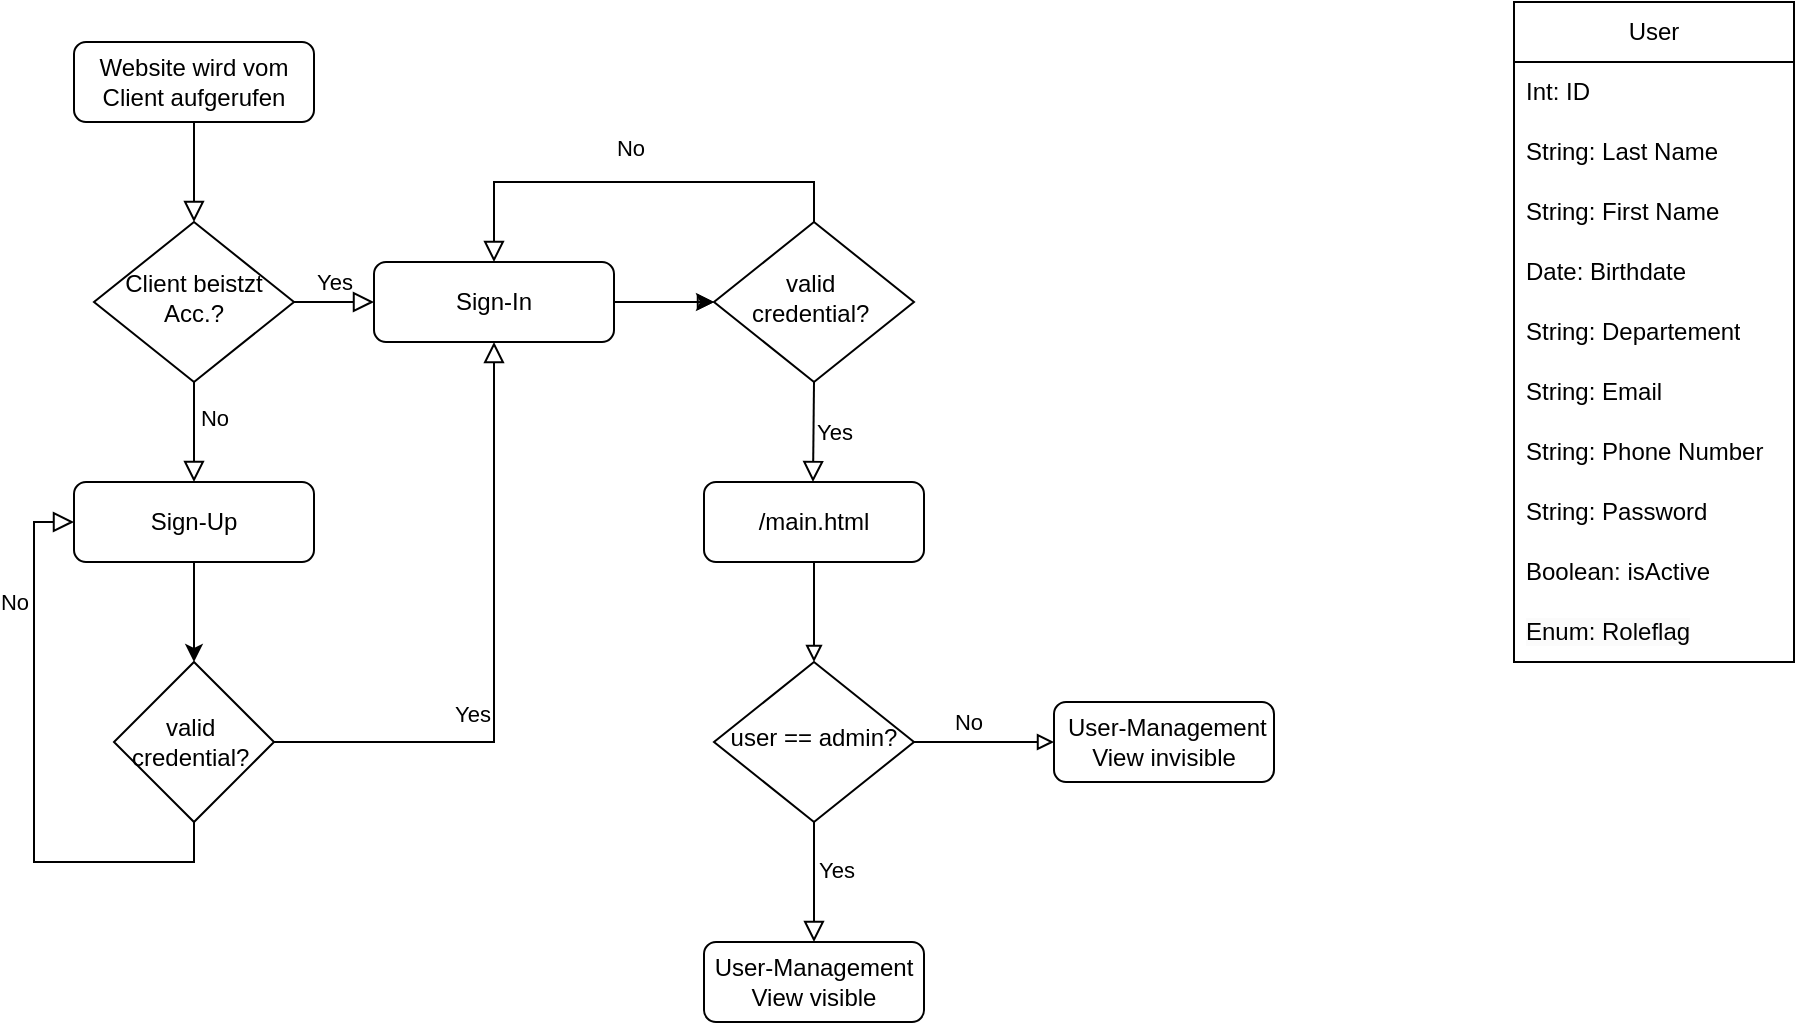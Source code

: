 <mxfile version="24.2.5" type="github">
  <diagram id="C5RBs43oDa-KdzZeNtuy" name="Page-1">
    <mxGraphModel dx="719" dy="534" grid="1" gridSize="10" guides="1" tooltips="1" connect="1" arrows="1" fold="1" page="1" pageScale="1" pageWidth="827" pageHeight="1169" math="0" shadow="0">
      <root>
        <mxCell id="WIyWlLk6GJQsqaUBKTNV-0" />
        <mxCell id="WIyWlLk6GJQsqaUBKTNV-1" parent="WIyWlLk6GJQsqaUBKTNV-0" />
        <mxCell id="WIyWlLk6GJQsqaUBKTNV-2" value="" style="rounded=0;html=1;jettySize=auto;orthogonalLoop=1;fontSize=11;endArrow=block;endFill=0;endSize=8;strokeWidth=1;shadow=0;labelBackgroundColor=none;edgeStyle=orthogonalEdgeStyle;" parent="WIyWlLk6GJQsqaUBKTNV-1" source="WIyWlLk6GJQsqaUBKTNV-3" target="WIyWlLk6GJQsqaUBKTNV-6" edge="1">
          <mxGeometry relative="1" as="geometry" />
        </mxCell>
        <mxCell id="WIyWlLk6GJQsqaUBKTNV-3" value="Website wird vom Client aufgerufen" style="rounded=1;whiteSpace=wrap;html=1;fontSize=12;glass=0;strokeWidth=1;shadow=0;" parent="WIyWlLk6GJQsqaUBKTNV-1" vertex="1">
          <mxGeometry x="160" y="80" width="120" height="40" as="geometry" />
        </mxCell>
        <mxCell id="WIyWlLk6GJQsqaUBKTNV-5" value="Yes" style="edgeStyle=orthogonalEdgeStyle;rounded=0;html=1;jettySize=auto;orthogonalLoop=1;fontSize=11;endArrow=block;endFill=0;endSize=8;strokeWidth=1;shadow=0;labelBackgroundColor=none;entryX=0;entryY=0.5;entryDx=0;entryDy=0;" parent="WIyWlLk6GJQsqaUBKTNV-1" source="WIyWlLk6GJQsqaUBKTNV-6" target="cAYfBV5EaYm6ZLG0jYDU-0" edge="1">
          <mxGeometry y="10" relative="1" as="geometry">
            <mxPoint as="offset" />
            <mxPoint x="310" y="210" as="targetPoint" />
          </mxGeometry>
        </mxCell>
        <mxCell id="WIyWlLk6GJQsqaUBKTNV-6" value="Client beistzt Acc.?" style="rhombus;whiteSpace=wrap;html=1;shadow=0;fontFamily=Helvetica;fontSize=12;align=center;strokeWidth=1;spacing=6;spacingTop=-4;" parent="WIyWlLk6GJQsqaUBKTNV-1" vertex="1">
          <mxGeometry x="170" y="170" width="100" height="80" as="geometry" />
        </mxCell>
        <mxCell id="96Z2AJIiAuFUWzmOpBi9-27" value="" style="edgeStyle=orthogonalEdgeStyle;rounded=0;orthogonalLoop=1;jettySize=auto;html=1;entryX=0.5;entryY=0;entryDx=0;entryDy=0;" parent="WIyWlLk6GJQsqaUBKTNV-1" source="96Z2AJIiAuFUWzmOpBi9-2" target="96Z2AJIiAuFUWzmOpBi9-29" edge="1">
          <mxGeometry relative="1" as="geometry">
            <mxPoint x="220" y="400" as="targetPoint" />
          </mxGeometry>
        </mxCell>
        <mxCell id="96Z2AJIiAuFUWzmOpBi9-2" value="Sign-Up" style="rounded=1;whiteSpace=wrap;html=1;fontSize=12;glass=0;strokeWidth=1;shadow=0;" parent="WIyWlLk6GJQsqaUBKTNV-1" vertex="1">
          <mxGeometry x="160" y="300" width="120" height="40" as="geometry" />
        </mxCell>
        <mxCell id="96Z2AJIiAuFUWzmOpBi9-5" value="No&lt;div&gt;&lt;br&gt;&lt;/div&gt;" style="edgeStyle=orthogonalEdgeStyle;rounded=0;html=1;jettySize=auto;orthogonalLoop=1;fontSize=11;endArrow=block;endFill=0;endSize=8;strokeWidth=1;shadow=0;labelBackgroundColor=none;exitX=0.5;exitY=1;exitDx=0;exitDy=0;entryX=0.5;entryY=0;entryDx=0;entryDy=0;" parent="WIyWlLk6GJQsqaUBKTNV-1" source="WIyWlLk6GJQsqaUBKTNV-6" target="96Z2AJIiAuFUWzmOpBi9-2" edge="1">
          <mxGeometry y="10" relative="1" as="geometry">
            <mxPoint as="offset" />
            <mxPoint x="280" y="340" as="sourcePoint" />
            <mxPoint x="330" y="340" as="targetPoint" />
          </mxGeometry>
        </mxCell>
        <mxCell id="96Z2AJIiAuFUWzmOpBi9-10" value="valid&amp;nbsp;&lt;div&gt;credential?&lt;span style=&quot;background-color: initial;&quot;&gt;&amp;nbsp;&lt;/span&gt;&lt;/div&gt;" style="rhombus;whiteSpace=wrap;html=1;shadow=0;fontFamily=Helvetica;fontSize=12;align=center;strokeWidth=1;spacing=6;spacingTop=-4;" parent="WIyWlLk6GJQsqaUBKTNV-1" vertex="1">
          <mxGeometry x="480" y="170" width="100" height="80" as="geometry" />
        </mxCell>
        <mxCell id="96Z2AJIiAuFUWzmOpBi9-11" value="" style="endArrow=block;html=1;rounded=0;endFill=0;exitX=1;exitY=0.5;exitDx=0;exitDy=0;entryX=0;entryY=0.5;entryDx=0;entryDy=0;" parent="WIyWlLk6GJQsqaUBKTNV-1" target="96Z2AJIiAuFUWzmOpBi9-10" edge="1">
          <mxGeometry width="50" height="50" relative="1" as="geometry">
            <mxPoint x="430" y="210" as="sourcePoint" />
            <mxPoint x="480" y="210" as="targetPoint" />
          </mxGeometry>
        </mxCell>
        <mxCell id="96Z2AJIiAuFUWzmOpBi9-12" value="No&lt;div&gt;&lt;br&gt;&lt;/div&gt;" style="edgeStyle=orthogonalEdgeStyle;rounded=0;html=1;jettySize=auto;orthogonalLoop=1;fontSize=11;endArrow=block;endFill=0;endSize=8;strokeWidth=1;shadow=0;labelBackgroundColor=none;exitX=0.5;exitY=0;exitDx=0;exitDy=0;entryX=0.5;entryY=0;entryDx=0;entryDy=0;" parent="WIyWlLk6GJQsqaUBKTNV-1" source="96Z2AJIiAuFUWzmOpBi9-10" target="cAYfBV5EaYm6ZLG0jYDU-0" edge="1">
          <mxGeometry x="0.023" y="-10" relative="1" as="geometry">
            <mxPoint as="offset" />
            <mxPoint x="470" y="100" as="sourcePoint" />
            <mxPoint x="360" y="180" as="targetPoint" />
          </mxGeometry>
        </mxCell>
        <mxCell id="96Z2AJIiAuFUWzmOpBi9-15" value="Yes" style="edgeStyle=orthogonalEdgeStyle;rounded=0;html=1;jettySize=auto;orthogonalLoop=1;fontSize=11;endArrow=block;endFill=0;endSize=8;strokeWidth=1;shadow=0;labelBackgroundColor=none;exitX=0.5;exitY=1;exitDx=0;exitDy=0;entryX=0.5;entryY=0;entryDx=0;entryDy=0;" parent="WIyWlLk6GJQsqaUBKTNV-1" source="96Z2AJIiAuFUWzmOpBi9-10" edge="1">
          <mxGeometry y="10" relative="1" as="geometry">
            <mxPoint as="offset" />
            <mxPoint x="529.5" y="250" as="sourcePoint" />
            <mxPoint x="529.5" y="300" as="targetPoint" />
          </mxGeometry>
        </mxCell>
        <mxCell id="96Z2AJIiAuFUWzmOpBi9-22" style="edgeStyle=orthogonalEdgeStyle;rounded=0;orthogonalLoop=1;jettySize=auto;html=1;endArrow=block;endFill=0;entryX=0.5;entryY=0;entryDx=0;entryDy=0;exitX=0.5;exitY=1;exitDx=0;exitDy=0;" parent="WIyWlLk6GJQsqaUBKTNV-1" source="96Z2AJIiAuFUWzmOpBi9-16" target="96Z2AJIiAuFUWzmOpBi9-17" edge="1">
          <mxGeometry relative="1" as="geometry">
            <mxPoint x="530" y="390" as="targetPoint" />
          </mxGeometry>
        </mxCell>
        <mxCell id="96Z2AJIiAuFUWzmOpBi9-16" value="/main.html" style="rounded=1;whiteSpace=wrap;html=1;fontSize=12;glass=0;strokeWidth=1;shadow=0;" parent="WIyWlLk6GJQsqaUBKTNV-1" vertex="1">
          <mxGeometry x="475" y="300" width="110" height="40" as="geometry" />
        </mxCell>
        <mxCell id="96Z2AJIiAuFUWzmOpBi9-17" value="&lt;div&gt;&lt;br&gt;&lt;/div&gt;user == admin?&lt;div&gt;&lt;br&gt;&lt;/div&gt;" style="rhombus;whiteSpace=wrap;html=1;shadow=0;fontFamily=Helvetica;fontSize=12;align=center;strokeWidth=1;spacing=6;spacingTop=-4;" parent="WIyWlLk6GJQsqaUBKTNV-1" vertex="1">
          <mxGeometry x="480" y="390" width="100" height="80" as="geometry" />
        </mxCell>
        <mxCell id="96Z2AJIiAuFUWzmOpBi9-19" value="Yes" style="edgeStyle=orthogonalEdgeStyle;rounded=0;html=1;jettySize=auto;orthogonalLoop=1;fontSize=11;endArrow=block;endFill=0;endSize=8;strokeWidth=1;shadow=0;labelBackgroundColor=none;exitX=0.5;exitY=1;exitDx=0;exitDy=0;entryX=0.5;entryY=0;entryDx=0;entryDy=0;" parent="WIyWlLk6GJQsqaUBKTNV-1" source="96Z2AJIiAuFUWzmOpBi9-17" target="96Z2AJIiAuFUWzmOpBi9-24" edge="1">
          <mxGeometry x="-0.2" y="11" relative="1" as="geometry">
            <mxPoint as="offset" />
            <mxPoint x="479" y="530" as="sourcePoint" />
            <mxPoint x="535" y="540" as="targetPoint" />
          </mxGeometry>
        </mxCell>
        <mxCell id="96Z2AJIiAuFUWzmOpBi9-23" value="&amp;nbsp;User-Management View invisible" style="rounded=1;whiteSpace=wrap;html=1;fontSize=12;glass=0;strokeWidth=1;shadow=0;" parent="WIyWlLk6GJQsqaUBKTNV-1" vertex="1">
          <mxGeometry x="650" y="410" width="110" height="40" as="geometry" />
        </mxCell>
        <mxCell id="96Z2AJIiAuFUWzmOpBi9-24" value="User-Management View visible" style="rounded=1;whiteSpace=wrap;html=1;fontSize=12;glass=0;strokeWidth=1;shadow=0;" parent="WIyWlLk6GJQsqaUBKTNV-1" vertex="1">
          <mxGeometry x="475" y="530" width="110" height="40" as="geometry" />
        </mxCell>
        <mxCell id="96Z2AJIiAuFUWzmOpBi9-25" value="No" style="edgeStyle=orthogonalEdgeStyle;rounded=0;orthogonalLoop=1;jettySize=auto;html=1;endArrow=block;endFill=0;entryX=0;entryY=0.5;entryDx=0;entryDy=0;exitX=1;exitY=0.5;exitDx=0;exitDy=0;" parent="WIyWlLk6GJQsqaUBKTNV-1" source="96Z2AJIiAuFUWzmOpBi9-17" target="96Z2AJIiAuFUWzmOpBi9-23" edge="1">
          <mxGeometry x="-0.231" y="10" relative="1" as="geometry">
            <mxPoint x="590" y="430" as="sourcePoint" />
            <mxPoint x="630" y="420" as="targetPoint" />
            <mxPoint as="offset" />
          </mxGeometry>
        </mxCell>
        <mxCell id="96Z2AJIiAuFUWzmOpBi9-29" value="valid&amp;nbsp;&lt;div&gt;credential?&amp;nbsp;&lt;/div&gt;" style="rhombus;whiteSpace=wrap;html=1;" parent="WIyWlLk6GJQsqaUBKTNV-1" vertex="1">
          <mxGeometry x="180" y="390" width="80" height="80" as="geometry" />
        </mxCell>
        <mxCell id="96Z2AJIiAuFUWzmOpBi9-30" value="No" style="edgeStyle=orthogonalEdgeStyle;rounded=0;html=1;jettySize=auto;orthogonalLoop=1;fontSize=11;endArrow=block;endFill=0;endSize=8;strokeWidth=1;shadow=0;labelBackgroundColor=none;exitX=0.5;exitY=1;exitDx=0;exitDy=0;entryX=0;entryY=0.5;entryDx=0;entryDy=0;" parent="WIyWlLk6GJQsqaUBKTNV-1" source="96Z2AJIiAuFUWzmOpBi9-29" target="96Z2AJIiAuFUWzmOpBi9-2" edge="1">
          <mxGeometry x="0.586" y="10" relative="1" as="geometry">
            <mxPoint as="offset" />
            <mxPoint x="219.5" y="480" as="sourcePoint" />
            <mxPoint x="220" y="520" as="targetPoint" />
          </mxGeometry>
        </mxCell>
        <mxCell id="96Z2AJIiAuFUWzmOpBi9-31" value="Yes" style="edgeStyle=orthogonalEdgeStyle;rounded=0;html=1;jettySize=auto;orthogonalLoop=1;fontSize=11;endArrow=block;endFill=0;endSize=8;strokeWidth=1;shadow=0;labelBackgroundColor=none;exitX=1;exitY=0.5;exitDx=0;exitDy=0;entryX=0.5;entryY=1;entryDx=0;entryDy=0;" parent="WIyWlLk6GJQsqaUBKTNV-1" source="96Z2AJIiAuFUWzmOpBi9-29" target="cAYfBV5EaYm6ZLG0jYDU-0" edge="1">
          <mxGeometry x="-0.2" y="11" relative="1" as="geometry">
            <mxPoint as="offset" />
            <mxPoint x="320" y="430" as="sourcePoint" />
            <mxPoint x="370" y="240" as="targetPoint" />
          </mxGeometry>
        </mxCell>
        <mxCell id="96Z2AJIiAuFUWzmOpBi9-32" value="User" style="swimlane;fontStyle=0;childLayout=stackLayout;horizontal=1;startSize=30;horizontalStack=0;resizeParent=1;resizeParentMax=0;resizeLast=0;collapsible=1;marginBottom=0;whiteSpace=wrap;html=1;" parent="WIyWlLk6GJQsqaUBKTNV-1" vertex="1">
          <mxGeometry x="880" y="60" width="140" height="330" as="geometry">
            <mxRectangle x="880" y="60" width="70" height="30" as="alternateBounds" />
          </mxGeometry>
        </mxCell>
        <mxCell id="96Z2AJIiAuFUWzmOpBi9-45" value="Int: ID" style="text;strokeColor=none;fillColor=none;align=left;verticalAlign=middle;spacingLeft=4;spacingRight=4;overflow=hidden;points=[[0,0.5],[1,0.5]];portConstraint=eastwest;rotatable=0;whiteSpace=wrap;html=1;" parent="96Z2AJIiAuFUWzmOpBi9-32" vertex="1">
          <mxGeometry y="30" width="140" height="30" as="geometry" />
        </mxCell>
        <mxCell id="96Z2AJIiAuFUWzmOpBi9-33" value="String: Last Name" style="text;strokeColor=none;fillColor=none;align=left;verticalAlign=middle;spacingLeft=4;spacingRight=4;overflow=hidden;points=[[0,0.5],[1,0.5]];portConstraint=eastwest;rotatable=0;whiteSpace=wrap;html=1;" parent="96Z2AJIiAuFUWzmOpBi9-32" vertex="1">
          <mxGeometry y="60" width="140" height="30" as="geometry" />
        </mxCell>
        <mxCell id="96Z2AJIiAuFUWzmOpBi9-34" value="String: First Name" style="text;strokeColor=none;fillColor=none;align=left;verticalAlign=middle;spacingLeft=4;spacingRight=4;overflow=hidden;points=[[0,0.5],[1,0.5]];portConstraint=eastwest;rotatable=0;whiteSpace=wrap;html=1;" parent="96Z2AJIiAuFUWzmOpBi9-32" vertex="1">
          <mxGeometry y="90" width="140" height="30" as="geometry" />
        </mxCell>
        <mxCell id="96Z2AJIiAuFUWzmOpBi9-35" value="Date: Birthdate" style="text;strokeColor=none;fillColor=none;align=left;verticalAlign=middle;spacingLeft=4;spacingRight=4;overflow=hidden;points=[[0,0.5],[1,0.5]];portConstraint=eastwest;rotatable=0;whiteSpace=wrap;html=1;" parent="96Z2AJIiAuFUWzmOpBi9-32" vertex="1">
          <mxGeometry y="120" width="140" height="30" as="geometry" />
        </mxCell>
        <mxCell id="96Z2AJIiAuFUWzmOpBi9-36" value="String: Departement" style="text;strokeColor=none;fillColor=none;align=left;verticalAlign=middle;spacingLeft=4;spacingRight=4;overflow=hidden;points=[[0,0.5],[1,0.5]];portConstraint=eastwest;rotatable=0;whiteSpace=wrap;html=1;" parent="96Z2AJIiAuFUWzmOpBi9-32" vertex="1">
          <mxGeometry y="150" width="140" height="30" as="geometry" />
        </mxCell>
        <mxCell id="96Z2AJIiAuFUWzmOpBi9-39" value="String: Email" style="text;strokeColor=none;fillColor=none;align=left;verticalAlign=middle;spacingLeft=4;spacingRight=4;overflow=hidden;points=[[0,0.5],[1,0.5]];portConstraint=eastwest;rotatable=0;whiteSpace=wrap;html=1;" parent="96Z2AJIiAuFUWzmOpBi9-32" vertex="1">
          <mxGeometry y="180" width="140" height="30" as="geometry" />
        </mxCell>
        <mxCell id="96Z2AJIiAuFUWzmOpBi9-40" value="String: Phone Number" style="text;strokeColor=none;fillColor=none;align=left;verticalAlign=middle;spacingLeft=4;spacingRight=4;overflow=hidden;points=[[0,0.5],[1,0.5]];portConstraint=eastwest;rotatable=0;whiteSpace=wrap;html=1;" parent="96Z2AJIiAuFUWzmOpBi9-32" vertex="1">
          <mxGeometry y="210" width="140" height="30" as="geometry" />
        </mxCell>
        <mxCell id="96Z2AJIiAuFUWzmOpBi9-41" value="String: Password" style="text;strokeColor=none;fillColor=none;align=left;verticalAlign=middle;spacingLeft=4;spacingRight=4;overflow=hidden;points=[[0,0.5],[1,0.5]];portConstraint=eastwest;rotatable=0;whiteSpace=wrap;html=1;" parent="96Z2AJIiAuFUWzmOpBi9-32" vertex="1">
          <mxGeometry y="240" width="140" height="30" as="geometry" />
        </mxCell>
        <mxCell id="96Z2AJIiAuFUWzmOpBi9-42" value="Boolean: isActive" style="text;strokeColor=none;fillColor=none;align=left;verticalAlign=middle;spacingLeft=4;spacingRight=4;overflow=hidden;points=[[0,0.5],[1,0.5]];portConstraint=eastwest;rotatable=0;whiteSpace=wrap;html=1;" parent="96Z2AJIiAuFUWzmOpBi9-32" vertex="1">
          <mxGeometry y="270" width="140" height="30" as="geometry" />
        </mxCell>
        <mxCell id="96Z2AJIiAuFUWzmOpBi9-43" value="&lt;span style=&quot;color: rgb(0, 0, 0); font-family: Helvetica; font-size: 12px; font-style: normal; font-variant-ligatures: normal; font-variant-caps: normal; font-weight: 400; letter-spacing: normal; orphans: 2; text-align: left; text-indent: 0px; text-transform: none; widows: 2; word-spacing: 0px; -webkit-text-stroke-width: 0px; white-space: normal; background-color: rgb(251, 251, 251); text-decoration-thickness: initial; text-decoration-style: initial; text-decoration-color: initial; display: inline !important; float: none;&quot;&gt;Enum: Roleflag&lt;/span&gt;" style="text;strokeColor=none;fillColor=none;align=left;verticalAlign=middle;spacingLeft=4;spacingRight=4;overflow=hidden;points=[[0,0.5],[1,0.5]];portConstraint=eastwest;rotatable=0;whiteSpace=wrap;html=1;" parent="96Z2AJIiAuFUWzmOpBi9-32" vertex="1">
          <mxGeometry y="300" width="140" height="30" as="geometry" />
        </mxCell>
        <mxCell id="cAYfBV5EaYm6ZLG0jYDU-1" value="" style="edgeStyle=orthogonalEdgeStyle;rounded=0;orthogonalLoop=1;jettySize=auto;html=1;exitX=1;exitY=0.5;exitDx=0;exitDy=0;" edge="1" parent="WIyWlLk6GJQsqaUBKTNV-1" source="cAYfBV5EaYm6ZLG0jYDU-0" target="96Z2AJIiAuFUWzmOpBi9-10">
          <mxGeometry relative="1" as="geometry">
            <mxPoint x="440" y="210" as="sourcePoint" />
          </mxGeometry>
        </mxCell>
        <mxCell id="cAYfBV5EaYm6ZLG0jYDU-0" value="Sign-In" style="rounded=1;whiteSpace=wrap;html=1;fontSize=12;glass=0;strokeWidth=1;shadow=0;" vertex="1" parent="WIyWlLk6GJQsqaUBKTNV-1">
          <mxGeometry x="310" y="190" width="120" height="40" as="geometry" />
        </mxCell>
      </root>
    </mxGraphModel>
  </diagram>
</mxfile>
